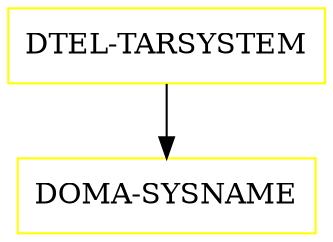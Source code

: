 digraph G {
  "DTEL-TARSYSTEM" [shape=box,color=yellow];
  "DOMA-SYSNAME" [shape=box,color=yellow,URL="./DOMA_SYSNAME.html"];
  "DTEL-TARSYSTEM" -> "DOMA-SYSNAME";
}
